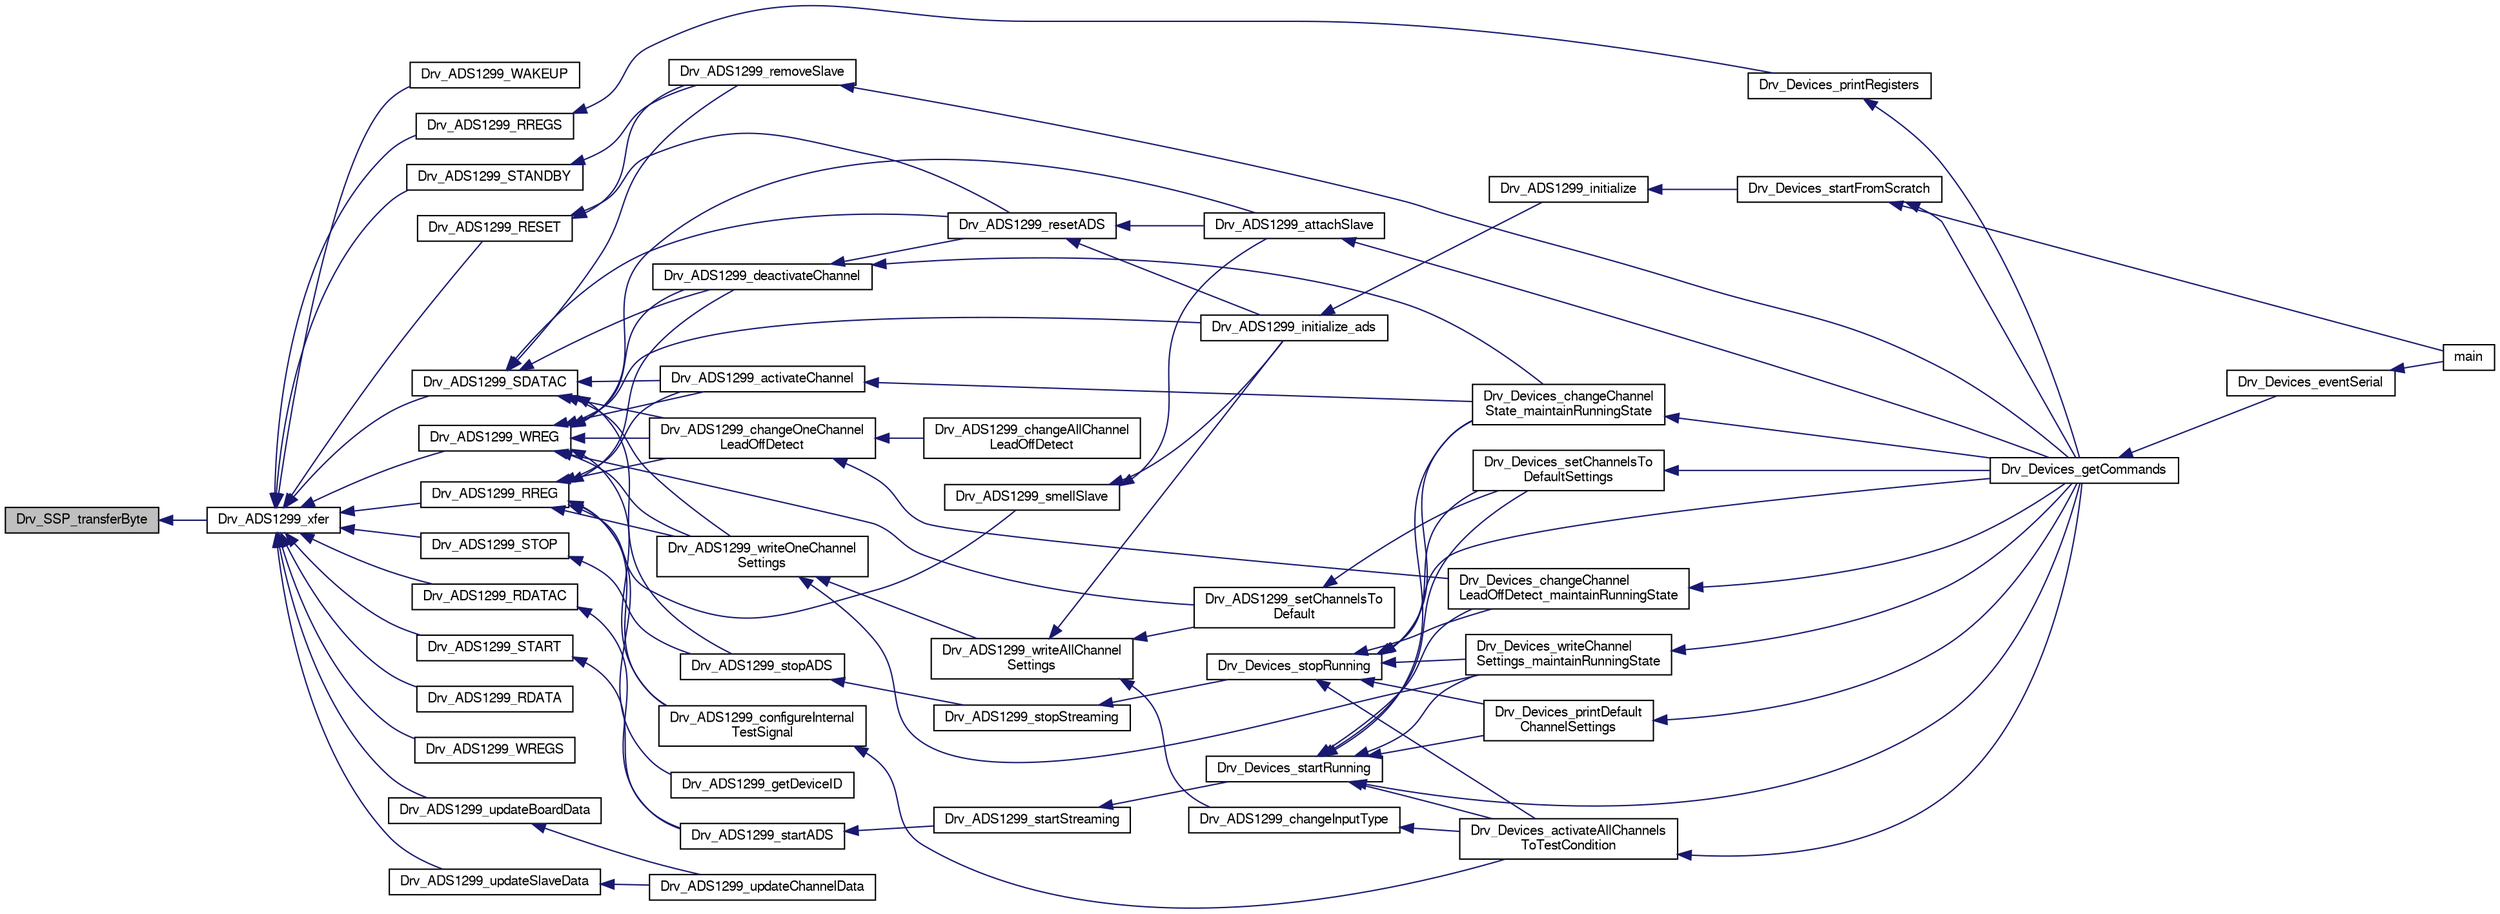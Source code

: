 digraph "Drv_SSP_transferByte"
{
  edge [fontname="FreeSans",fontsize="10",labelfontname="FreeSans",labelfontsize="10"];
  node [fontname="FreeSans",fontsize="10",shape=record];
  rankdir="LR";
  Node1 [label="Drv_SSP_transferByte",height=0.2,width=0.4,color="black", fillcolor="grey75", style="filled", fontcolor="black"];
  Node1 -> Node2 [dir="back",color="midnightblue",fontsize="10",style="solid",fontname="FreeSans"];
  Node2 [label="Drv_ADS1299_xfer",height=0.2,width=0.4,color="black", fillcolor="white", style="filled",URL="$group__ADS1299__Library.html#gaacd804d5af6ab72174a9cb050dcf9041",tooltip="SPI communication method. "];
  Node2 -> Node3 [dir="back",color="midnightblue",fontsize="10",style="solid",fontname="FreeSans"];
  Node3 [label="Drv_ADS1299_WAKEUP",height=0.2,width=0.4,color="black", fillcolor="white", style="filled",URL="$group__ADS1299__Library.html#ga641da43b050b7dfd11d3f8234d129158",tooltip="Get out of low power mode. "];
  Node2 -> Node4 [dir="back",color="midnightblue",fontsize="10",style="solid",fontname="FreeSans"];
  Node4 [label="Drv_ADS1299_STANDBY",height=0.2,width=0.4,color="black", fillcolor="white", style="filled",URL="$group__ADS1299__Library.html#ga47ebee464895e8e771d03c0f9ca5e21d",tooltip="Go into low power mode. "];
  Node4 -> Node5 [dir="back",color="midnightblue",fontsize="10",style="solid",fontname="FreeSans"];
  Node5 [label="Drv_ADS1299_removeSlave",height=0.2,width=0.4,color="black", fillcolor="white", style="filled",URL="$group__ADS1299__Library.html#gab6a161f709334920b4f69156fe0ce928",tooltip="Stop Slave ADS and remove link. "];
  Node5 -> Node6 [dir="back",color="midnightblue",fontsize="10",style="solid",fontname="FreeSans"];
  Node6 [label="Drv_Devices_getCommands",height=0.2,width=0.4,color="black", fillcolor="white", style="filled",URL="$group__Devices__Library.html#gafb56f6b90c50e36cd6e34665d85fb903",tooltip="Function for interpreting commands. "];
  Node6 -> Node7 [dir="back",color="midnightblue",fontsize="10",style="solid",fontname="FreeSans"];
  Node7 [label="Drv_Devices_eventSerial",height=0.2,width=0.4,color="black", fillcolor="white", style="filled",URL="$group__Devices__Library.html#ga8092c357f91843e6fa9db02735addc7d",tooltip="Function for receiving new commands. "];
  Node7 -> Node8 [dir="back",color="midnightblue",fontsize="10",style="solid",fontname="FreeSans"];
  Node8 [label="main",height=0.2,width=0.4,color="black", fillcolor="white", style="filled",URL="$group__Application__Layer.html#ga840291bc02cba5474a4cb46a9b9566fe"];
  Node2 -> Node9 [dir="back",color="midnightblue",fontsize="10",style="solid",fontname="FreeSans"];
  Node9 [label="Drv_ADS1299_RESET",height=0.2,width=0.4,color="black", fillcolor="white", style="filled",URL="$group__ADS1299__Library.html#ga33a611c58e5bd53c062d118be8a09d9e",tooltip="Set all register values to default. "];
  Node9 -> Node5 [dir="back",color="midnightblue",fontsize="10",style="solid",fontname="FreeSans"];
  Node9 -> Node10 [dir="back",color="midnightblue",fontsize="10",style="solid",fontname="FreeSans"];
  Node10 [label="Drv_ADS1299_resetADS",height=0.2,width=0.4,color="black", fillcolor="white", style="filled",URL="$group__ADS1299__Library.html#gaf00abe725d1194171c9b84ab1c9aa356",tooltip="Reset all the ADS1299 settings. Stops all data acquisition. "];
  Node10 -> Node11 [dir="back",color="midnightblue",fontsize="10",style="solid",fontname="FreeSans"];
  Node11 [label="Drv_ADS1299_initialize_ads",height=0.2,width=0.4,color="black", fillcolor="white", style="filled",URL="$group__ADS1299__Library.html#ga7d4e3c16375e804d9275b55a5872410b",tooltip="Hard Reset ADS and power up sequence. "];
  Node11 -> Node12 [dir="back",color="midnightblue",fontsize="10",style="solid",fontname="FreeSans"];
  Node12 [label="Drv_ADS1299_initialize",height=0.2,width=0.4,color="black", fillcolor="white", style="filled",URL="$group__ADS1299__Library.html#ga3a5f7edb0cb404ffa6865a56573a0c4b",tooltip="Configure pines connected to the ADS and the ADS itself. "];
  Node12 -> Node13 [dir="back",color="midnightblue",fontsize="10",style="solid",fontname="FreeSans"];
  Node13 [label="Drv_Devices_startFromScratch",height=0.2,width=0.4,color="black", fillcolor="white", style="filled",URL="$group__Devices__Library.html#ga43e0b770fd7ccd57b3f0d5ddf0eda4be",tooltip="Start the system from scratch, send initial message and get the board ready to get commands..."];
  Node13 -> Node8 [dir="back",color="midnightblue",fontsize="10",style="solid",fontname="FreeSans"];
  Node13 -> Node6 [dir="back",color="midnightblue",fontsize="10",style="solid",fontname="FreeSans"];
  Node10 -> Node14 [dir="back",color="midnightblue",fontsize="10",style="solid",fontname="FreeSans"];
  Node14 [label="Drv_ADS1299_attachSlave",height=0.2,width=0.4,color="black", fillcolor="white", style="filled",URL="$group__ADS1299__Library.html#ga3da68a8b941049250800fc068c07a601",tooltip="Configure CLK output and detect Slave board. "];
  Node14 -> Node6 [dir="back",color="midnightblue",fontsize="10",style="solid",fontname="FreeSans"];
  Node2 -> Node15 [dir="back",color="midnightblue",fontsize="10",style="solid",fontname="FreeSans"];
  Node15 [label="Drv_ADS1299_START",height=0.2,width=0.4,color="black", fillcolor="white", style="filled",URL="$group__ADS1299__Library.html#gab74ff026d8a21e4c41ec454debdf0928",tooltip="Start data acquisition. "];
  Node15 -> Node16 [dir="back",color="midnightblue",fontsize="10",style="solid",fontname="FreeSans"];
  Node16 [label="Drv_ADS1299_startADS",height=0.2,width=0.4,color="black", fillcolor="white", style="filled",URL="$group__ADS1299__Library.html#gad2841df2e1508c7d9f86d0d90681986e",tooltip="Start continuous data acquisition. "];
  Node16 -> Node17 [dir="back",color="midnightblue",fontsize="10",style="solid",fontname="FreeSans"];
  Node17 [label="Drv_ADS1299_startStreaming",height=0.2,width=0.4,color="black", fillcolor="white", style="filled",URL="$group__ADS1299__Library.html#gad3ea6087f205bfce6610c763f3f332d3",tooltip="Start data acquisition. "];
  Node17 -> Node18 [dir="back",color="midnightblue",fontsize="10",style="solid",fontname="FreeSans"];
  Node18 [label="Drv_Devices_startRunning",height=0.2,width=0.4,color="black", fillcolor="white", style="filled",URL="$group__Devices__Library.html#ga7f4ddcd86724d8aad896ff12e43146ca",tooltip="Start data acquisition. "];
  Node18 -> Node6 [dir="back",color="midnightblue",fontsize="10",style="solid",fontname="FreeSans"];
  Node18 -> Node19 [dir="back",color="midnightblue",fontsize="10",style="solid",fontname="FreeSans"];
  Node19 [label="Drv_Devices_writeChannel\lSettings_maintainRunningState",height=0.2,width=0.4,color="black", fillcolor="white", style="filled",URL="$group__Devices__Library.html#gafd94e72e2e363f075a57a091e26424b2",tooltip="Stop acquisition, set the channels and re-start acquisition. "];
  Node19 -> Node6 [dir="back",color="midnightblue",fontsize="10",style="solid",fontname="FreeSans"];
  Node18 -> Node20 [dir="back",color="midnightblue",fontsize="10",style="solid",fontname="FreeSans"];
  Node20 [label="Drv_Devices_setChannelsTo\lDefaultSettings",height=0.2,width=0.4,color="black", fillcolor="white", style="filled",URL="$group__Devices__Library.html#gaa48520ff061081dab8c49d26bf9404dd",tooltip="Set all channels to the default settings. "];
  Node20 -> Node6 [dir="back",color="midnightblue",fontsize="10",style="solid",fontname="FreeSans"];
  Node18 -> Node21 [dir="back",color="midnightblue",fontsize="10",style="solid",fontname="FreeSans"];
  Node21 [label="Drv_Devices_changeChannel\lState_maintainRunningState",height=0.2,width=0.4,color="black", fillcolor="white", style="filled",URL="$group__Devices__Library.html#gacf4dbff760e8426996f21c8a68d77cef",tooltip="Activate or De-activate channel maintaining running state. "];
  Node21 -> Node6 [dir="back",color="midnightblue",fontsize="10",style="solid",fontname="FreeSans"];
  Node18 -> Node22 [dir="back",color="midnightblue",fontsize="10",style="solid",fontname="FreeSans"];
  Node22 [label="Drv_Devices_activateAllChannels\lToTestCondition",height=0.2,width=0.4,color="black", fillcolor="white", style="filled",URL="$group__Devices__Library.html#ga42ce5be2b197d04b4b0a9918a11ea457",tooltip="Set test inputs to all channels. "];
  Node22 -> Node6 [dir="back",color="midnightblue",fontsize="10",style="solid",fontname="FreeSans"];
  Node18 -> Node23 [dir="back",color="midnightblue",fontsize="10",style="solid",fontname="FreeSans"];
  Node23 [label="Drv_Devices_printDefault\lChannelSettings",height=0.2,width=0.4,color="black", fillcolor="white", style="filled",URL="$group__Devices__Library.html#ga1a1a6145a5269b2a7ebd45abdb53b660",tooltip="Print the current Default Channel Settings. "];
  Node23 -> Node6 [dir="back",color="midnightblue",fontsize="10",style="solid",fontname="FreeSans"];
  Node18 -> Node24 [dir="back",color="midnightblue",fontsize="10",style="solid",fontname="FreeSans"];
  Node24 [label="Drv_Devices_changeChannel\lLeadOffDetect_maintainRunningState",height=0.2,width=0.4,color="black", fillcolor="white", style="filled",URL="$group__Devices__Library.html#ga87716766599b761bde56572ccaac7946",tooltip="Change lead off detect settings and re-start device. "];
  Node24 -> Node6 [dir="back",color="midnightblue",fontsize="10",style="solid",fontname="FreeSans"];
  Node2 -> Node25 [dir="back",color="midnightblue",fontsize="10",style="solid",fontname="FreeSans"];
  Node25 [label="Drv_ADS1299_STOP",height=0.2,width=0.4,color="black", fillcolor="white", style="filled",URL="$group__ADS1299__Library.html#ga745a56f8f9a82a3ff488fdfa44b5877c",tooltip="Stop data acquisition. "];
  Node25 -> Node26 [dir="back",color="midnightblue",fontsize="10",style="solid",fontname="FreeSans"];
  Node26 [label="Drv_ADS1299_stopADS",height=0.2,width=0.4,color="black", fillcolor="white", style="filled",URL="$group__ADS1299__Library.html#gafed9edc40d47ce6fc0c7c5325b616d74",tooltip="Stop continuous data acquisition. "];
  Node26 -> Node27 [dir="back",color="midnightblue",fontsize="10",style="solid",fontname="FreeSans"];
  Node27 [label="Drv_ADS1299_stopStreaming",height=0.2,width=0.4,color="black", fillcolor="white", style="filled",URL="$group__ADS1299__Library.html#ga76f9b41b04d6ac6a9fc5ba36884df125",tooltip="Stop data acquisition. "];
  Node27 -> Node28 [dir="back",color="midnightblue",fontsize="10",style="solid",fontname="FreeSans"];
  Node28 [label="Drv_Devices_stopRunning",height=0.2,width=0.4,color="black", fillcolor="white", style="filled",URL="$group__Devices__Library.html#ga8584f49a773b7e9add0e51bb0057fb54",tooltip="Stop data acquisition. "];
  Node28 -> Node6 [dir="back",color="midnightblue",fontsize="10",style="solid",fontname="FreeSans"];
  Node28 -> Node19 [dir="back",color="midnightblue",fontsize="10",style="solid",fontname="FreeSans"];
  Node28 -> Node20 [dir="back",color="midnightblue",fontsize="10",style="solid",fontname="FreeSans"];
  Node28 -> Node21 [dir="back",color="midnightblue",fontsize="10",style="solid",fontname="FreeSans"];
  Node28 -> Node22 [dir="back",color="midnightblue",fontsize="10",style="solid",fontname="FreeSans"];
  Node28 -> Node23 [dir="back",color="midnightblue",fontsize="10",style="solid",fontname="FreeSans"];
  Node28 -> Node24 [dir="back",color="midnightblue",fontsize="10",style="solid",fontname="FreeSans"];
  Node2 -> Node29 [dir="back",color="midnightblue",fontsize="10",style="solid",fontname="FreeSans"];
  Node29 [label="Drv_ADS1299_RDATAC",height=0.2,width=0.4,color="black", fillcolor="white", style="filled",URL="$group__ADS1299__Library.html#ga51676dbe90976a582680808c7f32eadc",tooltip="Go into read data continuous mode. "];
  Node29 -> Node16 [dir="back",color="midnightblue",fontsize="10",style="solid",fontname="FreeSans"];
  Node2 -> Node30 [dir="back",color="midnightblue",fontsize="10",style="solid",fontname="FreeSans"];
  Node30 [label="Drv_ADS1299_SDATAC",height=0.2,width=0.4,color="black", fillcolor="white", style="filled",URL="$group__ADS1299__Library.html#ga9715d3a40b02158b668d9c82bd0af79a",tooltip="Get out of read data continuous mode. "];
  Node30 -> Node26 [dir="back",color="midnightblue",fontsize="10",style="solid",fontname="FreeSans"];
  Node30 -> Node31 [dir="back",color="midnightblue",fontsize="10",style="solid",fontname="FreeSans"];
  Node31 [label="Drv_ADS1299_writeOneChannel\lSettings",height=0.2,width=0.4,color="black", fillcolor="white", style="filled",URL="$group__ADS1299__Library.html#gab10b419566b34fa502514a113505312d",tooltip="Write settings of only one specific channel. "];
  Node31 -> Node32 [dir="back",color="midnightblue",fontsize="10",style="solid",fontname="FreeSans"];
  Node32 [label="Drv_ADS1299_writeAllChannel\lSettings",height=0.2,width=0.4,color="black", fillcolor="white", style="filled",URL="$group__ADS1299__Library.html#ga6191cb19901b35ad7f9e5d999064dac3",tooltip="Write settings of all channels. "];
  Node32 -> Node11 [dir="back",color="midnightblue",fontsize="10",style="solid",fontname="FreeSans"];
  Node32 -> Node33 [dir="back",color="midnightblue",fontsize="10",style="solid",fontname="FreeSans"];
  Node33 [label="Drv_ADS1299_setChannelsTo\lDefault",height=0.2,width=0.4,color="black", fillcolor="white", style="filled",URL="$group__ADS1299__Library.html#gada2653d98d54cb667537d468a5a3e4ce",tooltip="Set all channels with the default values. "];
  Node33 -> Node20 [dir="back",color="midnightblue",fontsize="10",style="solid",fontname="FreeSans"];
  Node32 -> Node34 [dir="back",color="midnightblue",fontsize="10",style="solid",fontname="FreeSans"];
  Node34 [label="Drv_ADS1299_changeInputType",height=0.2,width=0.4,color="black", fillcolor="white", style="filled",URL="$group__ADS1299__Library.html#ga1377f541513a9626c05ba013f081cab4",tooltip="Change the source of signal connected to the inputs of the ADS1299. "];
  Node34 -> Node22 [dir="back",color="midnightblue",fontsize="10",style="solid",fontname="FreeSans"];
  Node31 -> Node19 [dir="back",color="midnightblue",fontsize="10",style="solid",fontname="FreeSans"];
  Node30 -> Node35 [dir="back",color="midnightblue",fontsize="10",style="solid",fontname="FreeSans"];
  Node35 [label="Drv_ADS1299_activateChannel",height=0.2,width=0.4,color="black", fillcolor="white", style="filled",URL="$group__ADS1299__Library.html#ga265dd2d7a4bd35e681d566e3a2c517ce",tooltip="Activate specific channel N. "];
  Node35 -> Node21 [dir="back",color="midnightblue",fontsize="10",style="solid",fontname="FreeSans"];
  Node30 -> Node36 [dir="back",color="midnightblue",fontsize="10",style="solid",fontname="FreeSans"];
  Node36 [label="Drv_ADS1299_deactivateChannel",height=0.2,width=0.4,color="black", fillcolor="white", style="filled",URL="$group__ADS1299__Library.html#gaf752ff51f24643ab51099720f9d69846",tooltip="De-activate specific channel N. "];
  Node36 -> Node10 [dir="back",color="midnightblue",fontsize="10",style="solid",fontname="FreeSans"];
  Node36 -> Node21 [dir="back",color="midnightblue",fontsize="10",style="solid",fontname="FreeSans"];
  Node30 -> Node37 [dir="back",color="midnightblue",fontsize="10",style="solid",fontname="FreeSans"];
  Node37 [label="Drv_ADS1299_changeOneChannel\lLeadOffDetect",height=0.2,width=0.4,color="black", fillcolor="white", style="filled",URL="$group__ADS1299__Library.html#ga7592db204eafa08302261bdaec47020d",tooltip="Change the lead off detect settings for specified channel. "];
  Node37 -> Node38 [dir="back",color="midnightblue",fontsize="10",style="solid",fontname="FreeSans"];
  Node38 [label="Drv_ADS1299_changeAllChannel\lLeadOffDetect",height=0.2,width=0.4,color="black", fillcolor="white", style="filled",URL="$group__ADS1299__Library.html#gacd21ec90227bde9bcbe7d17924763972",tooltip="Change the lead off detect settings for all channels. "];
  Node37 -> Node24 [dir="back",color="midnightblue",fontsize="10",style="solid",fontname="FreeSans"];
  Node30 -> Node5 [dir="back",color="midnightblue",fontsize="10",style="solid",fontname="FreeSans"];
  Node30 -> Node10 [dir="back",color="midnightblue",fontsize="10",style="solid",fontname="FreeSans"];
  Node2 -> Node39 [dir="back",color="midnightblue",fontsize="10",style="solid",fontname="FreeSans"];
  Node39 [label="Drv_ADS1299_RDATA",height=0.2,width=0.4,color="black", fillcolor="white", style="filled",URL="$group__ADS1299__Library.html#ga722cebf27d20f3d52ac205c1de4c9c89",tooltip="Read data one-shot. "];
  Node2 -> Node40 [dir="back",color="midnightblue",fontsize="10",style="solid",fontname="FreeSans"];
  Node40 [label="Drv_ADS1299_RREG",height=0.2,width=0.4,color="black", fillcolor="white", style="filled",URL="$group__ADS1299__Library.html#ga1c03d79e9a6080ed2de6916b1dd47849",tooltip="Read one ADS register. "];
  Node40 -> Node31 [dir="back",color="midnightblue",fontsize="10",style="solid",fontname="FreeSans"];
  Node40 -> Node35 [dir="back",color="midnightblue",fontsize="10",style="solid",fontname="FreeSans"];
  Node40 -> Node36 [dir="back",color="midnightblue",fontsize="10",style="solid",fontname="FreeSans"];
  Node40 -> Node41 [dir="back",color="midnightblue",fontsize="10",style="solid",fontname="FreeSans"];
  Node41 [label="Drv_ADS1299_getDeviceID",height=0.2,width=0.4,color="black", fillcolor="white", style="filled",URL="$group__ADS1299__Library.html#ga812e36de1efba860dca4dec17b08b1a6",tooltip="Return the ID of the AFE device. "];
  Node40 -> Node42 [dir="back",color="midnightblue",fontsize="10",style="solid",fontname="FreeSans"];
  Node42 [label="Drv_ADS1299_configureInternal\lTestSignal",height=0.2,width=0.4,color="black", fillcolor="white", style="filled",URL="$group__ADS1299__Library.html#gab82c3d9732f1cf5d5fc8017cd807f035",tooltip="Configure the test signals that can be inernally generated by the ADS1299. "];
  Node42 -> Node22 [dir="back",color="midnightblue",fontsize="10",style="solid",fontname="FreeSans"];
  Node40 -> Node37 [dir="back",color="midnightblue",fontsize="10",style="solid",fontname="FreeSans"];
  Node40 -> Node43 [dir="back",color="midnightblue",fontsize="10",style="solid",fontname="FreeSans"];
  Node43 [label="Drv_ADS1299_smellSlave",height=0.2,width=0.4,color="black", fillcolor="white", style="filled",URL="$group__ADS1299__Library.html#ga9d74c4bec77d3719c9334d953e2ac590",tooltip="Check if Slave Board is present. "];
  Node43 -> Node11 [dir="back",color="midnightblue",fontsize="10",style="solid",fontname="FreeSans"];
  Node43 -> Node14 [dir="back",color="midnightblue",fontsize="10",style="solid",fontname="FreeSans"];
  Node2 -> Node44 [dir="back",color="midnightblue",fontsize="10",style="solid",fontname="FreeSans"];
  Node44 [label="Drv_ADS1299_RREGS",height=0.2,width=0.4,color="black", fillcolor="white", style="filled",URL="$group__ADS1299__Library.html#gae5ee6c66ba40e661985018da02f4683d",tooltip="Read multiple ADS registers. "];
  Node44 -> Node45 [dir="back",color="midnightblue",fontsize="10",style="solid",fontname="FreeSans"];
  Node45 [label="Drv_Devices_printRegisters",height=0.2,width=0.4,color="black", fillcolor="white", style="filled",URL="$group__Devices__Library.html#gad214f99a7d211af8779b46b244f99d99",tooltip="Print the current state of all ADS1299 registers. "];
  Node45 -> Node6 [dir="back",color="midnightblue",fontsize="10",style="solid",fontname="FreeSans"];
  Node2 -> Node46 [dir="back",color="midnightblue",fontsize="10",style="solid",fontname="FreeSans"];
  Node46 [label="Drv_ADS1299_WREG",height=0.2,width=0.4,color="black", fillcolor="white", style="filled",URL="$group__ADS1299__Library.html#gaeb3dbf8ae39e90411b32757240f61b8b",tooltip="Write one ADS register. "];
  Node46 -> Node11 [dir="back",color="midnightblue",fontsize="10",style="solid",fontname="FreeSans"];
  Node46 -> Node31 [dir="back",color="midnightblue",fontsize="10",style="solid",fontname="FreeSans"];
  Node46 -> Node33 [dir="back",color="midnightblue",fontsize="10",style="solid",fontname="FreeSans"];
  Node46 -> Node35 [dir="back",color="midnightblue",fontsize="10",style="solid",fontname="FreeSans"];
  Node46 -> Node36 [dir="back",color="midnightblue",fontsize="10",style="solid",fontname="FreeSans"];
  Node46 -> Node42 [dir="back",color="midnightblue",fontsize="10",style="solid",fontname="FreeSans"];
  Node46 -> Node37 [dir="back",color="midnightblue",fontsize="10",style="solid",fontname="FreeSans"];
  Node46 -> Node14 [dir="back",color="midnightblue",fontsize="10",style="solid",fontname="FreeSans"];
  Node2 -> Node47 [dir="back",color="midnightblue",fontsize="10",style="solid",fontname="FreeSans"];
  Node47 [label="Drv_ADS1299_WREGS",height=0.2,width=0.4,color="black", fillcolor="white", style="filled",URL="$group__ADS1299__Library.html#gac0ee4d97d673cfedde936fb9d81e8c5d",tooltip="Write multiple ADS registers. "];
  Node2 -> Node48 [dir="back",color="midnightblue",fontsize="10",style="solid",fontname="FreeSans"];
  Node48 [label="Drv_ADS1299_updateBoardData",height=0.2,width=0.4,color="black", fillcolor="white", style="filled",URL="$group__ADS1299__Library.html#ga6a7fda986df83568223e0d81ec493169",tooltip="Function called to receive new data from the master board. "];
  Node48 -> Node49 [dir="back",color="midnightblue",fontsize="10",style="solid",fontname="FreeSans"];
  Node49 [label="Drv_ADS1299_updateChannelData",height=0.2,width=0.4,color="black", fillcolor="white", style="filled",URL="$group__ADS1299__Library.html#gab649fc7f231ca292b9c06cc31e50fff1",tooltip="Function called to receive new data from the ADS1299. "];
  Node2 -> Node50 [dir="back",color="midnightblue",fontsize="10",style="solid",fontname="FreeSans"];
  Node50 [label="Drv_ADS1299_updateSlaveData",height=0.2,width=0.4,color="black", fillcolor="white", style="filled",URL="$group__ADS1299__Library.html#gaf7e73c7a2a885b3ce8c63cc1af03851c",tooltip="Function called to receive new data from the slave board. "];
  Node50 -> Node49 [dir="back",color="midnightblue",fontsize="10",style="solid",fontname="FreeSans"];
}
